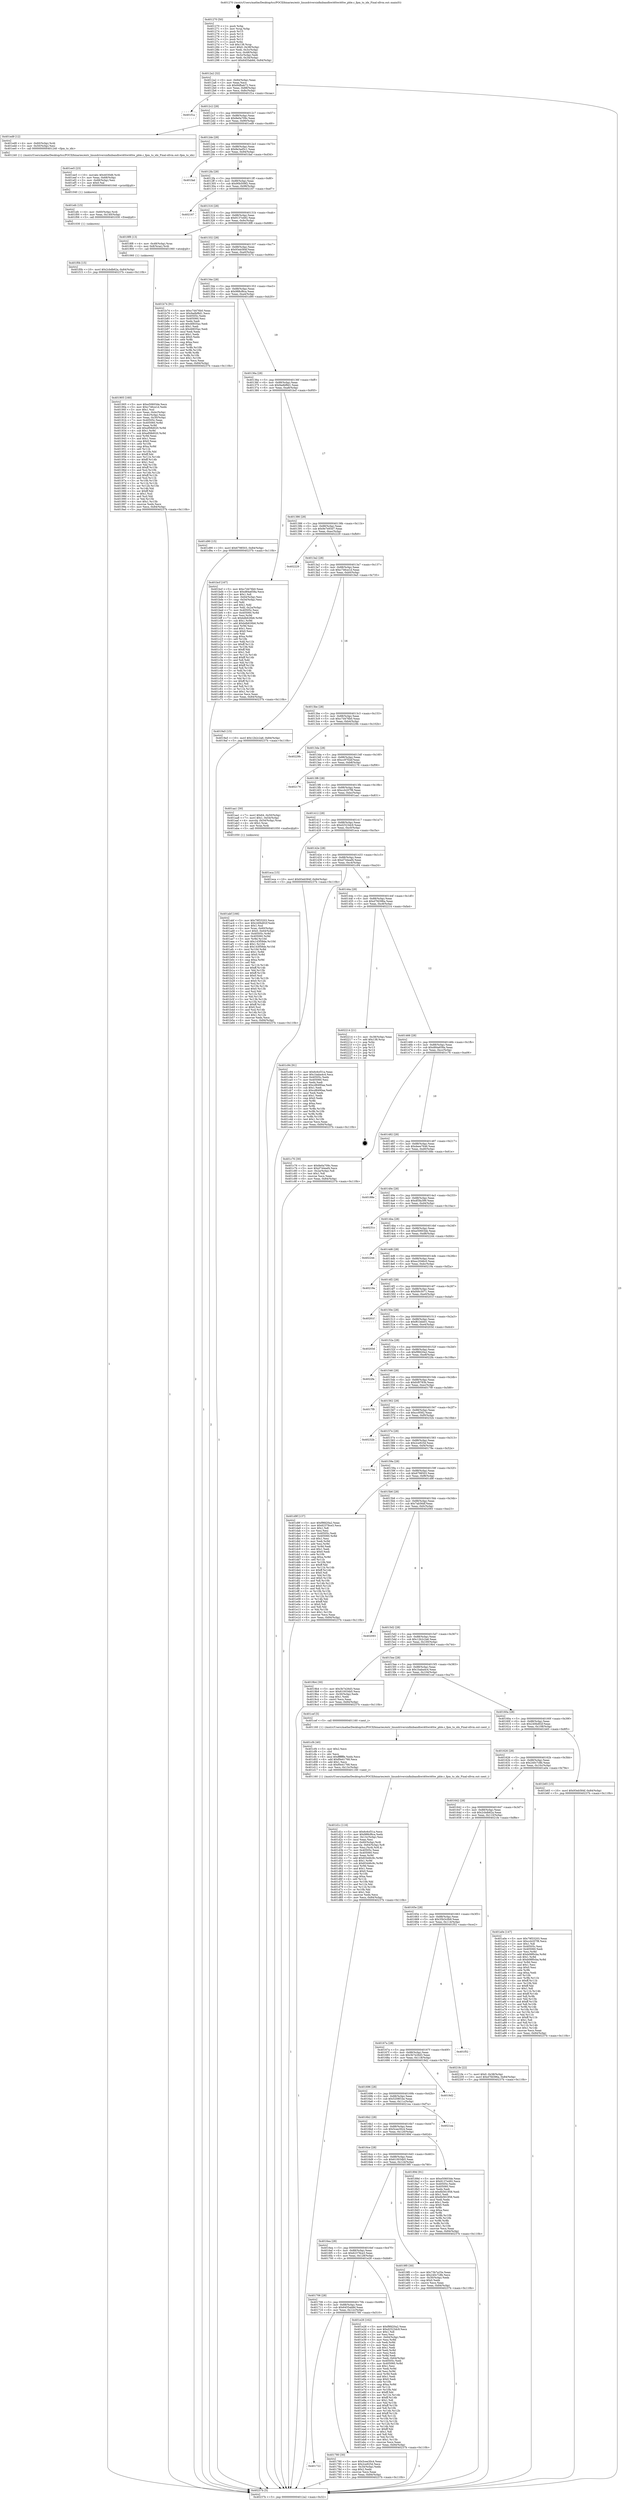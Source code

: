digraph "0x401270" {
  label = "0x401270 (/mnt/c/Users/mathe/Desktop/tcc/POCII/binaries/extr_linuxdriversinfinibandhwi40iwi40iw_pble.c_fpm_to_idx_Final-ollvm.out::main(0))"
  labelloc = "t"
  node[shape=record]

  Entry [label="",width=0.3,height=0.3,shape=circle,fillcolor=black,style=filled]
  "0x4012a2" [label="{
     0x4012a2 [32]\l
     | [instrs]\l
     &nbsp;&nbsp;0x4012a2 \<+6\>: mov -0x84(%rbp),%eax\l
     &nbsp;&nbsp;0x4012a8 \<+2\>: mov %eax,%ecx\l
     &nbsp;&nbsp;0x4012aa \<+6\>: sub $0x84fbab72,%ecx\l
     &nbsp;&nbsp;0x4012b0 \<+6\>: mov %eax,-0x88(%rbp)\l
     &nbsp;&nbsp;0x4012b6 \<+6\>: mov %ecx,-0x8c(%rbp)\l
     &nbsp;&nbsp;0x4012bc \<+6\>: je 0000000000401f1a \<main+0xcaa\>\l
  }"]
  "0x401f1a" [label="{
     0x401f1a\l
  }", style=dashed]
  "0x4012c2" [label="{
     0x4012c2 [28]\l
     | [instrs]\l
     &nbsp;&nbsp;0x4012c2 \<+5\>: jmp 00000000004012c7 \<main+0x57\>\l
     &nbsp;&nbsp;0x4012c7 \<+6\>: mov -0x88(%rbp),%eax\l
     &nbsp;&nbsp;0x4012cd \<+5\>: sub $0x8e0a709c,%eax\l
     &nbsp;&nbsp;0x4012d2 \<+6\>: mov %eax,-0x90(%rbp)\l
     &nbsp;&nbsp;0x4012d8 \<+6\>: je 0000000000401ed9 \<main+0xc69\>\l
  }"]
  Exit [label="",width=0.3,height=0.3,shape=circle,fillcolor=black,style=filled,peripheries=2]
  "0x401ed9" [label="{
     0x401ed9 [12]\l
     | [instrs]\l
     &nbsp;&nbsp;0x401ed9 \<+4\>: mov -0x60(%rbp),%rdi\l
     &nbsp;&nbsp;0x401edd \<+3\>: mov -0x50(%rbp),%esi\l
     &nbsp;&nbsp;0x401ee0 \<+5\>: call 0000000000401240 \<fpm_to_idx\>\l
     | [calls]\l
     &nbsp;&nbsp;0x401240 \{1\} (/mnt/c/Users/mathe/Desktop/tcc/POCII/binaries/extr_linuxdriversinfinibandhwi40iwi40iw_pble.c_fpm_to_idx_Final-ollvm.out::fpm_to_idx)\l
  }"]
  "0x4012de" [label="{
     0x4012de [28]\l
     | [instrs]\l
     &nbsp;&nbsp;0x4012de \<+5\>: jmp 00000000004012e3 \<main+0x73\>\l
     &nbsp;&nbsp;0x4012e3 \<+6\>: mov -0x88(%rbp),%eax\l
     &nbsp;&nbsp;0x4012e9 \<+5\>: sub $0x8e3ad5c1,%eax\l
     &nbsp;&nbsp;0x4012ee \<+6\>: mov %eax,-0x94(%rbp)\l
     &nbsp;&nbsp;0x4012f4 \<+6\>: je 0000000000401fad \<main+0xd3d\>\l
  }"]
  "0x401f0b" [label="{
     0x401f0b [15]\l
     | [instrs]\l
     &nbsp;&nbsp;0x401f0b \<+10\>: movl $0x2cbdb62a,-0x84(%rbp)\l
     &nbsp;&nbsp;0x401f15 \<+5\>: jmp 000000000040237b \<main+0x110b\>\l
  }"]
  "0x401fad" [label="{
     0x401fad\l
  }", style=dashed]
  "0x4012fa" [label="{
     0x4012fa [28]\l
     | [instrs]\l
     &nbsp;&nbsp;0x4012fa \<+5\>: jmp 00000000004012ff \<main+0x8f\>\l
     &nbsp;&nbsp;0x4012ff \<+6\>: mov -0x88(%rbp),%eax\l
     &nbsp;&nbsp;0x401305 \<+5\>: sub $0x90b509f2,%eax\l
     &nbsp;&nbsp;0x40130a \<+6\>: mov %eax,-0x98(%rbp)\l
     &nbsp;&nbsp;0x401310 \<+6\>: je 0000000000402167 \<main+0xef7\>\l
  }"]
  "0x401efc" [label="{
     0x401efc [15]\l
     | [instrs]\l
     &nbsp;&nbsp;0x401efc \<+4\>: mov -0x60(%rbp),%rdi\l
     &nbsp;&nbsp;0x401f00 \<+6\>: mov %eax,-0x140(%rbp)\l
     &nbsp;&nbsp;0x401f06 \<+5\>: call 0000000000401030 \<free@plt\>\l
     | [calls]\l
     &nbsp;&nbsp;0x401030 \{1\} (unknown)\l
  }"]
  "0x402167" [label="{
     0x402167\l
  }", style=dashed]
  "0x401316" [label="{
     0x401316 [28]\l
     | [instrs]\l
     &nbsp;&nbsp;0x401316 \<+5\>: jmp 000000000040131b \<main+0xab\>\l
     &nbsp;&nbsp;0x40131b \<+6\>: mov -0x88(%rbp),%eax\l
     &nbsp;&nbsp;0x401321 \<+5\>: sub $0x9137e492,%eax\l
     &nbsp;&nbsp;0x401326 \<+6\>: mov %eax,-0x9c(%rbp)\l
     &nbsp;&nbsp;0x40132c \<+6\>: je 00000000004018f8 \<main+0x688\>\l
  }"]
  "0x401ee5" [label="{
     0x401ee5 [23]\l
     | [instrs]\l
     &nbsp;&nbsp;0x401ee5 \<+10\>: movabs $0x4030d6,%rdi\l
     &nbsp;&nbsp;0x401eef \<+3\>: mov %eax,-0x68(%rbp)\l
     &nbsp;&nbsp;0x401ef2 \<+3\>: mov -0x68(%rbp),%esi\l
     &nbsp;&nbsp;0x401ef5 \<+2\>: mov $0x0,%al\l
     &nbsp;&nbsp;0x401ef7 \<+5\>: call 0000000000401040 \<printf@plt\>\l
     | [calls]\l
     &nbsp;&nbsp;0x401040 \{1\} (unknown)\l
  }"]
  "0x4018f8" [label="{
     0x4018f8 [13]\l
     | [instrs]\l
     &nbsp;&nbsp;0x4018f8 \<+4\>: mov -0x48(%rbp),%rax\l
     &nbsp;&nbsp;0x4018fc \<+4\>: mov 0x8(%rax),%rdi\l
     &nbsp;&nbsp;0x401900 \<+5\>: call 0000000000401060 \<atoi@plt\>\l
     | [calls]\l
     &nbsp;&nbsp;0x401060 \{1\} (unknown)\l
  }"]
  "0x401332" [label="{
     0x401332 [28]\l
     | [instrs]\l
     &nbsp;&nbsp;0x401332 \<+5\>: jmp 0000000000401337 \<main+0xc7\>\l
     &nbsp;&nbsp;0x401337 \<+6\>: mov -0x88(%rbp),%eax\l
     &nbsp;&nbsp;0x40133d \<+5\>: sub $0x93eb584f,%eax\l
     &nbsp;&nbsp;0x401342 \<+6\>: mov %eax,-0xa0(%rbp)\l
     &nbsp;&nbsp;0x401348 \<+6\>: je 0000000000401b74 \<main+0x904\>\l
  }"]
  "0x401d1c" [label="{
     0x401d1c [116]\l
     | [instrs]\l
     &nbsp;&nbsp;0x401d1c \<+5\>: mov $0x6c6cf31a,%ecx\l
     &nbsp;&nbsp;0x401d21 \<+5\>: mov $0x988cf6ca,%edx\l
     &nbsp;&nbsp;0x401d26 \<+6\>: mov -0x13c(%rbp),%esi\l
     &nbsp;&nbsp;0x401d2c \<+3\>: imul %eax,%esi\l
     &nbsp;&nbsp;0x401d2f \<+4\>: mov -0x60(%rbp),%rdi\l
     &nbsp;&nbsp;0x401d33 \<+4\>: movslq -0x64(%rbp),%r8\l
     &nbsp;&nbsp;0x401d37 \<+4\>: mov %esi,(%rdi,%r8,4)\l
     &nbsp;&nbsp;0x401d3b \<+7\>: mov 0x40505c,%eax\l
     &nbsp;&nbsp;0x401d42 \<+7\>: mov 0x405060,%esi\l
     &nbsp;&nbsp;0x401d49 \<+3\>: mov %eax,%r9d\l
     &nbsp;&nbsp;0x401d4c \<+7\>: add $0x83446c9c,%r9d\l
     &nbsp;&nbsp;0x401d53 \<+4\>: sub $0x1,%r9d\l
     &nbsp;&nbsp;0x401d57 \<+7\>: sub $0x83446c9c,%r9d\l
     &nbsp;&nbsp;0x401d5e \<+4\>: imul %r9d,%eax\l
     &nbsp;&nbsp;0x401d62 \<+3\>: and $0x1,%eax\l
     &nbsp;&nbsp;0x401d65 \<+3\>: cmp $0x0,%eax\l
     &nbsp;&nbsp;0x401d68 \<+4\>: sete %r10b\l
     &nbsp;&nbsp;0x401d6c \<+3\>: cmp $0xa,%esi\l
     &nbsp;&nbsp;0x401d6f \<+4\>: setl %r11b\l
     &nbsp;&nbsp;0x401d73 \<+3\>: mov %r10b,%bl\l
     &nbsp;&nbsp;0x401d76 \<+3\>: and %r11b,%bl\l
     &nbsp;&nbsp;0x401d79 \<+3\>: xor %r11b,%r10b\l
     &nbsp;&nbsp;0x401d7c \<+3\>: or %r10b,%bl\l
     &nbsp;&nbsp;0x401d7f \<+3\>: test $0x1,%bl\l
     &nbsp;&nbsp;0x401d82 \<+3\>: cmovne %edx,%ecx\l
     &nbsp;&nbsp;0x401d85 \<+6\>: mov %ecx,-0x84(%rbp)\l
     &nbsp;&nbsp;0x401d8b \<+5\>: jmp 000000000040237b \<main+0x110b\>\l
  }"]
  "0x401b74" [label="{
     0x401b74 [91]\l
     | [instrs]\l
     &nbsp;&nbsp;0x401b74 \<+5\>: mov $0xc7d476b0,%eax\l
     &nbsp;&nbsp;0x401b79 \<+5\>: mov $0x9adbf8d1,%ecx\l
     &nbsp;&nbsp;0x401b7e \<+7\>: mov 0x40505c,%edx\l
     &nbsp;&nbsp;0x401b85 \<+7\>: mov 0x405060,%esi\l
     &nbsp;&nbsp;0x401b8c \<+2\>: mov %edx,%edi\l
     &nbsp;&nbsp;0x401b8e \<+6\>: add $0x46835ac,%edi\l
     &nbsp;&nbsp;0x401b94 \<+3\>: sub $0x1,%edi\l
     &nbsp;&nbsp;0x401b97 \<+6\>: sub $0x46835ac,%edi\l
     &nbsp;&nbsp;0x401b9d \<+3\>: imul %edi,%edx\l
     &nbsp;&nbsp;0x401ba0 \<+3\>: and $0x1,%edx\l
     &nbsp;&nbsp;0x401ba3 \<+3\>: cmp $0x0,%edx\l
     &nbsp;&nbsp;0x401ba6 \<+4\>: sete %r8b\l
     &nbsp;&nbsp;0x401baa \<+3\>: cmp $0xa,%esi\l
     &nbsp;&nbsp;0x401bad \<+4\>: setl %r9b\l
     &nbsp;&nbsp;0x401bb1 \<+3\>: mov %r8b,%r10b\l
     &nbsp;&nbsp;0x401bb4 \<+3\>: and %r9b,%r10b\l
     &nbsp;&nbsp;0x401bb7 \<+3\>: xor %r9b,%r8b\l
     &nbsp;&nbsp;0x401bba \<+3\>: or %r8b,%r10b\l
     &nbsp;&nbsp;0x401bbd \<+4\>: test $0x1,%r10b\l
     &nbsp;&nbsp;0x401bc1 \<+3\>: cmovne %ecx,%eax\l
     &nbsp;&nbsp;0x401bc4 \<+6\>: mov %eax,-0x84(%rbp)\l
     &nbsp;&nbsp;0x401bca \<+5\>: jmp 000000000040237b \<main+0x110b\>\l
  }"]
  "0x40134e" [label="{
     0x40134e [28]\l
     | [instrs]\l
     &nbsp;&nbsp;0x40134e \<+5\>: jmp 0000000000401353 \<main+0xe3\>\l
     &nbsp;&nbsp;0x401353 \<+6\>: mov -0x88(%rbp),%eax\l
     &nbsp;&nbsp;0x401359 \<+5\>: sub $0x988cf6ca,%eax\l
     &nbsp;&nbsp;0x40135e \<+6\>: mov %eax,-0xa4(%rbp)\l
     &nbsp;&nbsp;0x401364 \<+6\>: je 0000000000401d90 \<main+0xb20\>\l
  }"]
  "0x401cf4" [label="{
     0x401cf4 [40]\l
     | [instrs]\l
     &nbsp;&nbsp;0x401cf4 \<+5\>: mov $0x2,%ecx\l
     &nbsp;&nbsp;0x401cf9 \<+1\>: cltd\l
     &nbsp;&nbsp;0x401cfa \<+2\>: idiv %ecx\l
     &nbsp;&nbsp;0x401cfc \<+6\>: imul $0xfffffffe,%edx,%ecx\l
     &nbsp;&nbsp;0x401d02 \<+6\>: add $0xf0e41768,%ecx\l
     &nbsp;&nbsp;0x401d08 \<+3\>: add $0x1,%ecx\l
     &nbsp;&nbsp;0x401d0b \<+6\>: sub $0xf0e41768,%ecx\l
     &nbsp;&nbsp;0x401d11 \<+6\>: mov %ecx,-0x13c(%rbp)\l
     &nbsp;&nbsp;0x401d17 \<+5\>: call 0000000000401160 \<next_i\>\l
     | [calls]\l
     &nbsp;&nbsp;0x401160 \{1\} (/mnt/c/Users/mathe/Desktop/tcc/POCII/binaries/extr_linuxdriversinfinibandhwi40iwi40iw_pble.c_fpm_to_idx_Final-ollvm.out::next_i)\l
  }"]
  "0x401d90" [label="{
     0x401d90 [15]\l
     | [instrs]\l
     &nbsp;&nbsp;0x401d90 \<+10\>: movl $0x6798503,-0x84(%rbp)\l
     &nbsp;&nbsp;0x401d9a \<+5\>: jmp 000000000040237b \<main+0x110b\>\l
  }"]
  "0x40136a" [label="{
     0x40136a [28]\l
     | [instrs]\l
     &nbsp;&nbsp;0x40136a \<+5\>: jmp 000000000040136f \<main+0xff\>\l
     &nbsp;&nbsp;0x40136f \<+6\>: mov -0x88(%rbp),%eax\l
     &nbsp;&nbsp;0x401375 \<+5\>: sub $0x9adbf8d1,%eax\l
     &nbsp;&nbsp;0x40137a \<+6\>: mov %eax,-0xa8(%rbp)\l
     &nbsp;&nbsp;0x401380 \<+6\>: je 0000000000401bcf \<main+0x95f\>\l
  }"]
  "0x401abf" [label="{
     0x401abf [166]\l
     | [instrs]\l
     &nbsp;&nbsp;0x401abf \<+5\>: mov $0x79f33203,%ecx\l
     &nbsp;&nbsp;0x401ac4 \<+5\>: mov $0x240bd02f,%edx\l
     &nbsp;&nbsp;0x401ac9 \<+3\>: mov $0x1,%sil\l
     &nbsp;&nbsp;0x401acc \<+4\>: mov %rax,-0x60(%rbp)\l
     &nbsp;&nbsp;0x401ad0 \<+7\>: movl $0x0,-0x64(%rbp)\l
     &nbsp;&nbsp;0x401ad7 \<+8\>: mov 0x40505c,%r8d\l
     &nbsp;&nbsp;0x401adf \<+8\>: mov 0x405060,%r9d\l
     &nbsp;&nbsp;0x401ae7 \<+3\>: mov %r8d,%r10d\l
     &nbsp;&nbsp;0x401aea \<+7\>: add $0x143f58de,%r10d\l
     &nbsp;&nbsp;0x401af1 \<+4\>: sub $0x1,%r10d\l
     &nbsp;&nbsp;0x401af5 \<+7\>: sub $0x143f58de,%r10d\l
     &nbsp;&nbsp;0x401afc \<+4\>: imul %r10d,%r8d\l
     &nbsp;&nbsp;0x401b00 \<+4\>: and $0x1,%r8d\l
     &nbsp;&nbsp;0x401b04 \<+4\>: cmp $0x0,%r8d\l
     &nbsp;&nbsp;0x401b08 \<+4\>: sete %r11b\l
     &nbsp;&nbsp;0x401b0c \<+4\>: cmp $0xa,%r9d\l
     &nbsp;&nbsp;0x401b10 \<+3\>: setl %bl\l
     &nbsp;&nbsp;0x401b13 \<+3\>: mov %r11b,%r14b\l
     &nbsp;&nbsp;0x401b16 \<+4\>: xor $0xff,%r14b\l
     &nbsp;&nbsp;0x401b1a \<+3\>: mov %bl,%r15b\l
     &nbsp;&nbsp;0x401b1d \<+4\>: xor $0xff,%r15b\l
     &nbsp;&nbsp;0x401b21 \<+4\>: xor $0x0,%sil\l
     &nbsp;&nbsp;0x401b25 \<+3\>: mov %r14b,%r12b\l
     &nbsp;&nbsp;0x401b28 \<+4\>: and $0x0,%r12b\l
     &nbsp;&nbsp;0x401b2c \<+3\>: and %sil,%r11b\l
     &nbsp;&nbsp;0x401b2f \<+3\>: mov %r15b,%r13b\l
     &nbsp;&nbsp;0x401b32 \<+4\>: and $0x0,%r13b\l
     &nbsp;&nbsp;0x401b36 \<+3\>: and %sil,%bl\l
     &nbsp;&nbsp;0x401b39 \<+3\>: or %r11b,%r12b\l
     &nbsp;&nbsp;0x401b3c \<+3\>: or %bl,%r13b\l
     &nbsp;&nbsp;0x401b3f \<+3\>: xor %r13b,%r12b\l
     &nbsp;&nbsp;0x401b42 \<+3\>: or %r15b,%r14b\l
     &nbsp;&nbsp;0x401b45 \<+4\>: xor $0xff,%r14b\l
     &nbsp;&nbsp;0x401b49 \<+4\>: or $0x0,%sil\l
     &nbsp;&nbsp;0x401b4d \<+3\>: and %sil,%r14b\l
     &nbsp;&nbsp;0x401b50 \<+3\>: or %r14b,%r12b\l
     &nbsp;&nbsp;0x401b53 \<+4\>: test $0x1,%r12b\l
     &nbsp;&nbsp;0x401b57 \<+3\>: cmovne %edx,%ecx\l
     &nbsp;&nbsp;0x401b5a \<+6\>: mov %ecx,-0x84(%rbp)\l
     &nbsp;&nbsp;0x401b60 \<+5\>: jmp 000000000040237b \<main+0x110b\>\l
  }"]
  "0x401bcf" [label="{
     0x401bcf [167]\l
     | [instrs]\l
     &nbsp;&nbsp;0x401bcf \<+5\>: mov $0xc7d476b0,%eax\l
     &nbsp;&nbsp;0x401bd4 \<+5\>: mov $0xd84a658a,%ecx\l
     &nbsp;&nbsp;0x401bd9 \<+2\>: mov $0x1,%dl\l
     &nbsp;&nbsp;0x401bdb \<+3\>: mov -0x64(%rbp),%esi\l
     &nbsp;&nbsp;0x401bde \<+3\>: cmp -0x54(%rbp),%esi\l
     &nbsp;&nbsp;0x401be1 \<+4\>: setl %dil\l
     &nbsp;&nbsp;0x401be5 \<+4\>: and $0x1,%dil\l
     &nbsp;&nbsp;0x401be9 \<+4\>: mov %dil,-0x2a(%rbp)\l
     &nbsp;&nbsp;0x401bed \<+7\>: mov 0x40505c,%esi\l
     &nbsp;&nbsp;0x401bf4 \<+8\>: mov 0x405060,%r8d\l
     &nbsp;&nbsp;0x401bfc \<+3\>: mov %esi,%r9d\l
     &nbsp;&nbsp;0x401bff \<+7\>: sub $0xbdb626b6,%r9d\l
     &nbsp;&nbsp;0x401c06 \<+4\>: sub $0x1,%r9d\l
     &nbsp;&nbsp;0x401c0a \<+7\>: add $0xbdb626b6,%r9d\l
     &nbsp;&nbsp;0x401c11 \<+4\>: imul %r9d,%esi\l
     &nbsp;&nbsp;0x401c15 \<+3\>: and $0x1,%esi\l
     &nbsp;&nbsp;0x401c18 \<+3\>: cmp $0x0,%esi\l
     &nbsp;&nbsp;0x401c1b \<+4\>: sete %dil\l
     &nbsp;&nbsp;0x401c1f \<+4\>: cmp $0xa,%r8d\l
     &nbsp;&nbsp;0x401c23 \<+4\>: setl %r10b\l
     &nbsp;&nbsp;0x401c27 \<+3\>: mov %dil,%r11b\l
     &nbsp;&nbsp;0x401c2a \<+4\>: xor $0xff,%r11b\l
     &nbsp;&nbsp;0x401c2e \<+3\>: mov %r10b,%bl\l
     &nbsp;&nbsp;0x401c31 \<+3\>: xor $0xff,%bl\l
     &nbsp;&nbsp;0x401c34 \<+3\>: xor $0x1,%dl\l
     &nbsp;&nbsp;0x401c37 \<+3\>: mov %r11b,%r14b\l
     &nbsp;&nbsp;0x401c3a \<+4\>: and $0xff,%r14b\l
     &nbsp;&nbsp;0x401c3e \<+3\>: and %dl,%dil\l
     &nbsp;&nbsp;0x401c41 \<+3\>: mov %bl,%r15b\l
     &nbsp;&nbsp;0x401c44 \<+4\>: and $0xff,%r15b\l
     &nbsp;&nbsp;0x401c48 \<+3\>: and %dl,%r10b\l
     &nbsp;&nbsp;0x401c4b \<+3\>: or %dil,%r14b\l
     &nbsp;&nbsp;0x401c4e \<+3\>: or %r10b,%r15b\l
     &nbsp;&nbsp;0x401c51 \<+3\>: xor %r15b,%r14b\l
     &nbsp;&nbsp;0x401c54 \<+3\>: or %bl,%r11b\l
     &nbsp;&nbsp;0x401c57 \<+4\>: xor $0xff,%r11b\l
     &nbsp;&nbsp;0x401c5b \<+3\>: or $0x1,%dl\l
     &nbsp;&nbsp;0x401c5e \<+3\>: and %dl,%r11b\l
     &nbsp;&nbsp;0x401c61 \<+3\>: or %r11b,%r14b\l
     &nbsp;&nbsp;0x401c64 \<+4\>: test $0x1,%r14b\l
     &nbsp;&nbsp;0x401c68 \<+3\>: cmovne %ecx,%eax\l
     &nbsp;&nbsp;0x401c6b \<+6\>: mov %eax,-0x84(%rbp)\l
     &nbsp;&nbsp;0x401c71 \<+5\>: jmp 000000000040237b \<main+0x110b\>\l
  }"]
  "0x401386" [label="{
     0x401386 [28]\l
     | [instrs]\l
     &nbsp;&nbsp;0x401386 \<+5\>: jmp 000000000040138b \<main+0x11b\>\l
     &nbsp;&nbsp;0x40138b \<+6\>: mov -0x88(%rbp),%eax\l
     &nbsp;&nbsp;0x401391 \<+5\>: sub $0x9e7e93d7,%eax\l
     &nbsp;&nbsp;0x401396 \<+6\>: mov %eax,-0xac(%rbp)\l
     &nbsp;&nbsp;0x40139c \<+6\>: je 0000000000402229 \<main+0xfb9\>\l
  }"]
  "0x401905" [label="{
     0x401905 [160]\l
     | [instrs]\l
     &nbsp;&nbsp;0x401905 \<+5\>: mov $0xe50603de,%ecx\l
     &nbsp;&nbsp;0x40190a \<+5\>: mov $0xc746ce1d,%edx\l
     &nbsp;&nbsp;0x40190f \<+3\>: mov $0x1,%sil\l
     &nbsp;&nbsp;0x401912 \<+3\>: mov %eax,-0x4c(%rbp)\l
     &nbsp;&nbsp;0x401915 \<+3\>: mov -0x4c(%rbp),%eax\l
     &nbsp;&nbsp;0x401918 \<+3\>: mov %eax,-0x30(%rbp)\l
     &nbsp;&nbsp;0x40191b \<+7\>: mov 0x40505c,%eax\l
     &nbsp;&nbsp;0x401922 \<+8\>: mov 0x405060,%r8d\l
     &nbsp;&nbsp;0x40192a \<+3\>: mov %eax,%r9d\l
     &nbsp;&nbsp;0x40192d \<+7\>: add $0xef08d020,%r9d\l
     &nbsp;&nbsp;0x401934 \<+4\>: sub $0x1,%r9d\l
     &nbsp;&nbsp;0x401938 \<+7\>: sub $0xef08d020,%r9d\l
     &nbsp;&nbsp;0x40193f \<+4\>: imul %r9d,%eax\l
     &nbsp;&nbsp;0x401943 \<+3\>: and $0x1,%eax\l
     &nbsp;&nbsp;0x401946 \<+3\>: cmp $0x0,%eax\l
     &nbsp;&nbsp;0x401949 \<+4\>: sete %r10b\l
     &nbsp;&nbsp;0x40194d \<+4\>: cmp $0xa,%r8d\l
     &nbsp;&nbsp;0x401951 \<+4\>: setl %r11b\l
     &nbsp;&nbsp;0x401955 \<+3\>: mov %r10b,%bl\l
     &nbsp;&nbsp;0x401958 \<+3\>: xor $0xff,%bl\l
     &nbsp;&nbsp;0x40195b \<+3\>: mov %r11b,%r14b\l
     &nbsp;&nbsp;0x40195e \<+4\>: xor $0xff,%r14b\l
     &nbsp;&nbsp;0x401962 \<+4\>: xor $0x1,%sil\l
     &nbsp;&nbsp;0x401966 \<+3\>: mov %bl,%r15b\l
     &nbsp;&nbsp;0x401969 \<+4\>: and $0xff,%r15b\l
     &nbsp;&nbsp;0x40196d \<+3\>: and %sil,%r10b\l
     &nbsp;&nbsp;0x401970 \<+3\>: mov %r14b,%r12b\l
     &nbsp;&nbsp;0x401973 \<+4\>: and $0xff,%r12b\l
     &nbsp;&nbsp;0x401977 \<+3\>: and %sil,%r11b\l
     &nbsp;&nbsp;0x40197a \<+3\>: or %r10b,%r15b\l
     &nbsp;&nbsp;0x40197d \<+3\>: or %r11b,%r12b\l
     &nbsp;&nbsp;0x401980 \<+3\>: xor %r12b,%r15b\l
     &nbsp;&nbsp;0x401983 \<+3\>: or %r14b,%bl\l
     &nbsp;&nbsp;0x401986 \<+3\>: xor $0xff,%bl\l
     &nbsp;&nbsp;0x401989 \<+4\>: or $0x1,%sil\l
     &nbsp;&nbsp;0x40198d \<+3\>: and %sil,%bl\l
     &nbsp;&nbsp;0x401990 \<+3\>: or %bl,%r15b\l
     &nbsp;&nbsp;0x401993 \<+4\>: test $0x1,%r15b\l
     &nbsp;&nbsp;0x401997 \<+3\>: cmovne %edx,%ecx\l
     &nbsp;&nbsp;0x40199a \<+6\>: mov %ecx,-0x84(%rbp)\l
     &nbsp;&nbsp;0x4019a0 \<+5\>: jmp 000000000040237b \<main+0x110b\>\l
  }"]
  "0x402229" [label="{
     0x402229\l
  }", style=dashed]
  "0x4013a2" [label="{
     0x4013a2 [28]\l
     | [instrs]\l
     &nbsp;&nbsp;0x4013a2 \<+5\>: jmp 00000000004013a7 \<main+0x137\>\l
     &nbsp;&nbsp;0x4013a7 \<+6\>: mov -0x88(%rbp),%eax\l
     &nbsp;&nbsp;0x4013ad \<+5\>: sub $0xc746ce1d,%eax\l
     &nbsp;&nbsp;0x4013b2 \<+6\>: mov %eax,-0xb0(%rbp)\l
     &nbsp;&nbsp;0x4013b8 \<+6\>: je 00000000004019a5 \<main+0x735\>\l
  }"]
  "0x401270" [label="{
     0x401270 [50]\l
     | [instrs]\l
     &nbsp;&nbsp;0x401270 \<+1\>: push %rbp\l
     &nbsp;&nbsp;0x401271 \<+3\>: mov %rsp,%rbp\l
     &nbsp;&nbsp;0x401274 \<+2\>: push %r15\l
     &nbsp;&nbsp;0x401276 \<+2\>: push %r14\l
     &nbsp;&nbsp;0x401278 \<+2\>: push %r13\l
     &nbsp;&nbsp;0x40127a \<+2\>: push %r12\l
     &nbsp;&nbsp;0x40127c \<+1\>: push %rbx\l
     &nbsp;&nbsp;0x40127d \<+7\>: sub $0x138,%rsp\l
     &nbsp;&nbsp;0x401284 \<+7\>: movl $0x0,-0x38(%rbp)\l
     &nbsp;&nbsp;0x40128b \<+3\>: mov %edi,-0x3c(%rbp)\l
     &nbsp;&nbsp;0x40128e \<+4\>: mov %rsi,-0x48(%rbp)\l
     &nbsp;&nbsp;0x401292 \<+3\>: mov -0x3c(%rbp),%edi\l
     &nbsp;&nbsp;0x401295 \<+3\>: mov %edi,-0x34(%rbp)\l
     &nbsp;&nbsp;0x401298 \<+10\>: movl $0x6455ab8d,-0x84(%rbp)\l
  }"]
  "0x4019a5" [label="{
     0x4019a5 [15]\l
     | [instrs]\l
     &nbsp;&nbsp;0x4019a5 \<+10\>: movl $0x12b2c2a6,-0x84(%rbp)\l
     &nbsp;&nbsp;0x4019af \<+5\>: jmp 000000000040237b \<main+0x110b\>\l
  }"]
  "0x4013be" [label="{
     0x4013be [28]\l
     | [instrs]\l
     &nbsp;&nbsp;0x4013be \<+5\>: jmp 00000000004013c3 \<main+0x153\>\l
     &nbsp;&nbsp;0x4013c3 \<+6\>: mov -0x88(%rbp),%eax\l
     &nbsp;&nbsp;0x4013c9 \<+5\>: sub $0xc7d476b0,%eax\l
     &nbsp;&nbsp;0x4013ce \<+6\>: mov %eax,-0xb4(%rbp)\l
     &nbsp;&nbsp;0x4013d4 \<+6\>: je 000000000040229b \<main+0x102b\>\l
  }"]
  "0x40237b" [label="{
     0x40237b [5]\l
     | [instrs]\l
     &nbsp;&nbsp;0x40237b \<+5\>: jmp 00000000004012a2 \<main+0x32\>\l
  }"]
  "0x40229b" [label="{
     0x40229b\l
  }", style=dashed]
  "0x4013da" [label="{
     0x4013da [28]\l
     | [instrs]\l
     &nbsp;&nbsp;0x4013da \<+5\>: jmp 00000000004013df \<main+0x16f\>\l
     &nbsp;&nbsp;0x4013df \<+6\>: mov -0x88(%rbp),%eax\l
     &nbsp;&nbsp;0x4013e5 \<+5\>: sub $0xcc97f2ef,%eax\l
     &nbsp;&nbsp;0x4013ea \<+6\>: mov %eax,-0xb8(%rbp)\l
     &nbsp;&nbsp;0x4013f0 \<+6\>: je 0000000000402176 \<main+0xf06\>\l
  }"]
  "0x401722" [label="{
     0x401722\l
  }", style=dashed]
  "0x402176" [label="{
     0x402176\l
  }", style=dashed]
  "0x4013f6" [label="{
     0x4013f6 [28]\l
     | [instrs]\l
     &nbsp;&nbsp;0x4013f6 \<+5\>: jmp 00000000004013fb \<main+0x18b\>\l
     &nbsp;&nbsp;0x4013fb \<+6\>: mov -0x88(%rbp),%eax\l
     &nbsp;&nbsp;0x401401 \<+5\>: sub $0xccb207f8,%eax\l
     &nbsp;&nbsp;0x401406 \<+6\>: mov %eax,-0xbc(%rbp)\l
     &nbsp;&nbsp;0x40140c \<+6\>: je 0000000000401aa1 \<main+0x831\>\l
  }"]
  "0x401780" [label="{
     0x401780 [30]\l
     | [instrs]\l
     &nbsp;&nbsp;0x401780 \<+5\>: mov $0x5cee30c4,%eax\l
     &nbsp;&nbsp;0x401785 \<+5\>: mov $0x2ce925d,%ecx\l
     &nbsp;&nbsp;0x40178a \<+3\>: mov -0x34(%rbp),%edx\l
     &nbsp;&nbsp;0x40178d \<+3\>: cmp $0x2,%edx\l
     &nbsp;&nbsp;0x401790 \<+3\>: cmovne %ecx,%eax\l
     &nbsp;&nbsp;0x401793 \<+6\>: mov %eax,-0x84(%rbp)\l
     &nbsp;&nbsp;0x401799 \<+5\>: jmp 000000000040237b \<main+0x110b\>\l
  }"]
  "0x401aa1" [label="{
     0x401aa1 [30]\l
     | [instrs]\l
     &nbsp;&nbsp;0x401aa1 \<+7\>: movl $0x64,-0x50(%rbp)\l
     &nbsp;&nbsp;0x401aa8 \<+7\>: movl $0x1,-0x54(%rbp)\l
     &nbsp;&nbsp;0x401aaf \<+4\>: movslq -0x54(%rbp),%rax\l
     &nbsp;&nbsp;0x401ab3 \<+4\>: shl $0x2,%rax\l
     &nbsp;&nbsp;0x401ab7 \<+3\>: mov %rax,%rdi\l
     &nbsp;&nbsp;0x401aba \<+5\>: call 0000000000401050 \<malloc@plt\>\l
     | [calls]\l
     &nbsp;&nbsp;0x401050 \{1\} (unknown)\l
  }"]
  "0x401412" [label="{
     0x401412 [28]\l
     | [instrs]\l
     &nbsp;&nbsp;0x401412 \<+5\>: jmp 0000000000401417 \<main+0x1a7\>\l
     &nbsp;&nbsp;0x401417 \<+6\>: mov -0x88(%rbp),%eax\l
     &nbsp;&nbsp;0x40141d \<+5\>: sub $0xd2523dc9,%eax\l
     &nbsp;&nbsp;0x401422 \<+6\>: mov %eax,-0xc0(%rbp)\l
     &nbsp;&nbsp;0x401428 \<+6\>: je 0000000000401eca \<main+0xc5a\>\l
  }"]
  "0x401706" [label="{
     0x401706 [28]\l
     | [instrs]\l
     &nbsp;&nbsp;0x401706 \<+5\>: jmp 000000000040170b \<main+0x49b\>\l
     &nbsp;&nbsp;0x40170b \<+6\>: mov -0x88(%rbp),%eax\l
     &nbsp;&nbsp;0x401711 \<+5\>: sub $0x6455ab8d,%eax\l
     &nbsp;&nbsp;0x401716 \<+6\>: mov %eax,-0x12c(%rbp)\l
     &nbsp;&nbsp;0x40171c \<+6\>: je 0000000000401780 \<main+0x510\>\l
  }"]
  "0x401eca" [label="{
     0x401eca [15]\l
     | [instrs]\l
     &nbsp;&nbsp;0x401eca \<+10\>: movl $0x93eb584f,-0x84(%rbp)\l
     &nbsp;&nbsp;0x401ed4 \<+5\>: jmp 000000000040237b \<main+0x110b\>\l
  }"]
  "0x40142e" [label="{
     0x40142e [28]\l
     | [instrs]\l
     &nbsp;&nbsp;0x40142e \<+5\>: jmp 0000000000401433 \<main+0x1c3\>\l
     &nbsp;&nbsp;0x401433 \<+6\>: mov -0x88(%rbp),%eax\l
     &nbsp;&nbsp;0x401439 \<+5\>: sub $0xd744eaf4,%eax\l
     &nbsp;&nbsp;0x40143e \<+6\>: mov %eax,-0xc4(%rbp)\l
     &nbsp;&nbsp;0x401444 \<+6\>: je 0000000000401c94 \<main+0xa24\>\l
  }"]
  "0x401e28" [label="{
     0x401e28 [162]\l
     | [instrs]\l
     &nbsp;&nbsp;0x401e28 \<+5\>: mov $0xf9fd20a2,%eax\l
     &nbsp;&nbsp;0x401e2d \<+5\>: mov $0xd2523dc9,%ecx\l
     &nbsp;&nbsp;0x401e32 \<+2\>: mov $0x1,%dl\l
     &nbsp;&nbsp;0x401e34 \<+2\>: xor %esi,%esi\l
     &nbsp;&nbsp;0x401e36 \<+3\>: mov -0x64(%rbp),%edi\l
     &nbsp;&nbsp;0x401e39 \<+3\>: mov %esi,%r8d\l
     &nbsp;&nbsp;0x401e3c \<+3\>: sub %edi,%r8d\l
     &nbsp;&nbsp;0x401e3f \<+2\>: mov %esi,%edi\l
     &nbsp;&nbsp;0x401e41 \<+3\>: sub $0x1,%edi\l
     &nbsp;&nbsp;0x401e44 \<+3\>: add %edi,%r8d\l
     &nbsp;&nbsp;0x401e47 \<+2\>: mov %esi,%edi\l
     &nbsp;&nbsp;0x401e49 \<+3\>: sub %r8d,%edi\l
     &nbsp;&nbsp;0x401e4c \<+3\>: mov %edi,-0x64(%rbp)\l
     &nbsp;&nbsp;0x401e4f \<+7\>: mov 0x40505c,%edi\l
     &nbsp;&nbsp;0x401e56 \<+8\>: mov 0x405060,%r8d\l
     &nbsp;&nbsp;0x401e5e \<+3\>: sub $0x1,%esi\l
     &nbsp;&nbsp;0x401e61 \<+3\>: mov %edi,%r9d\l
     &nbsp;&nbsp;0x401e64 \<+3\>: add %esi,%r9d\l
     &nbsp;&nbsp;0x401e67 \<+4\>: imul %r9d,%edi\l
     &nbsp;&nbsp;0x401e6b \<+3\>: and $0x1,%edi\l
     &nbsp;&nbsp;0x401e6e \<+3\>: cmp $0x0,%edi\l
     &nbsp;&nbsp;0x401e71 \<+4\>: sete %r10b\l
     &nbsp;&nbsp;0x401e75 \<+4\>: cmp $0xa,%r8d\l
     &nbsp;&nbsp;0x401e79 \<+4\>: setl %r11b\l
     &nbsp;&nbsp;0x401e7d \<+3\>: mov %r10b,%bl\l
     &nbsp;&nbsp;0x401e80 \<+3\>: xor $0xff,%bl\l
     &nbsp;&nbsp;0x401e83 \<+3\>: mov %r11b,%r14b\l
     &nbsp;&nbsp;0x401e86 \<+4\>: xor $0xff,%r14b\l
     &nbsp;&nbsp;0x401e8a \<+3\>: xor $0x1,%dl\l
     &nbsp;&nbsp;0x401e8d \<+3\>: mov %bl,%r15b\l
     &nbsp;&nbsp;0x401e90 \<+4\>: and $0xff,%r15b\l
     &nbsp;&nbsp;0x401e94 \<+3\>: and %dl,%r10b\l
     &nbsp;&nbsp;0x401e97 \<+3\>: mov %r14b,%r12b\l
     &nbsp;&nbsp;0x401e9a \<+4\>: and $0xff,%r12b\l
     &nbsp;&nbsp;0x401e9e \<+3\>: and %dl,%r11b\l
     &nbsp;&nbsp;0x401ea1 \<+3\>: or %r10b,%r15b\l
     &nbsp;&nbsp;0x401ea4 \<+3\>: or %r11b,%r12b\l
     &nbsp;&nbsp;0x401ea7 \<+3\>: xor %r12b,%r15b\l
     &nbsp;&nbsp;0x401eaa \<+3\>: or %r14b,%bl\l
     &nbsp;&nbsp;0x401ead \<+3\>: xor $0xff,%bl\l
     &nbsp;&nbsp;0x401eb0 \<+3\>: or $0x1,%dl\l
     &nbsp;&nbsp;0x401eb3 \<+2\>: and %dl,%bl\l
     &nbsp;&nbsp;0x401eb5 \<+3\>: or %bl,%r15b\l
     &nbsp;&nbsp;0x401eb8 \<+4\>: test $0x1,%r15b\l
     &nbsp;&nbsp;0x401ebc \<+3\>: cmovne %ecx,%eax\l
     &nbsp;&nbsp;0x401ebf \<+6\>: mov %eax,-0x84(%rbp)\l
     &nbsp;&nbsp;0x401ec5 \<+5\>: jmp 000000000040237b \<main+0x110b\>\l
  }"]
  "0x401c94" [label="{
     0x401c94 [91]\l
     | [instrs]\l
     &nbsp;&nbsp;0x401c94 \<+5\>: mov $0x6c6cf31a,%eax\l
     &nbsp;&nbsp;0x401c99 \<+5\>: mov $0x1baba4c4,%ecx\l
     &nbsp;&nbsp;0x401c9e \<+7\>: mov 0x40505c,%edx\l
     &nbsp;&nbsp;0x401ca5 \<+7\>: mov 0x405060,%esi\l
     &nbsp;&nbsp;0x401cac \<+2\>: mov %edx,%edi\l
     &nbsp;&nbsp;0x401cae \<+6\>: add $0xcd8490aa,%edi\l
     &nbsp;&nbsp;0x401cb4 \<+3\>: sub $0x1,%edi\l
     &nbsp;&nbsp;0x401cb7 \<+6\>: sub $0xcd8490aa,%edi\l
     &nbsp;&nbsp;0x401cbd \<+3\>: imul %edi,%edx\l
     &nbsp;&nbsp;0x401cc0 \<+3\>: and $0x1,%edx\l
     &nbsp;&nbsp;0x401cc3 \<+3\>: cmp $0x0,%edx\l
     &nbsp;&nbsp;0x401cc6 \<+4\>: sete %r8b\l
     &nbsp;&nbsp;0x401cca \<+3\>: cmp $0xa,%esi\l
     &nbsp;&nbsp;0x401ccd \<+4\>: setl %r9b\l
     &nbsp;&nbsp;0x401cd1 \<+3\>: mov %r8b,%r10b\l
     &nbsp;&nbsp;0x401cd4 \<+3\>: and %r9b,%r10b\l
     &nbsp;&nbsp;0x401cd7 \<+3\>: xor %r9b,%r8b\l
     &nbsp;&nbsp;0x401cda \<+3\>: or %r8b,%r10b\l
     &nbsp;&nbsp;0x401cdd \<+4\>: test $0x1,%r10b\l
     &nbsp;&nbsp;0x401ce1 \<+3\>: cmovne %ecx,%eax\l
     &nbsp;&nbsp;0x401ce4 \<+6\>: mov %eax,-0x84(%rbp)\l
     &nbsp;&nbsp;0x401cea \<+5\>: jmp 000000000040237b \<main+0x110b\>\l
  }"]
  "0x40144a" [label="{
     0x40144a [28]\l
     | [instrs]\l
     &nbsp;&nbsp;0x40144a \<+5\>: jmp 000000000040144f \<main+0x1df\>\l
     &nbsp;&nbsp;0x40144f \<+6\>: mov -0x88(%rbp),%eax\l
     &nbsp;&nbsp;0x401455 \<+5\>: sub $0xd7fd396a,%eax\l
     &nbsp;&nbsp;0x40145a \<+6\>: mov %eax,-0xc8(%rbp)\l
     &nbsp;&nbsp;0x401460 \<+6\>: je 0000000000402214 \<main+0xfa4\>\l
  }"]
  "0x4016ea" [label="{
     0x4016ea [28]\l
     | [instrs]\l
     &nbsp;&nbsp;0x4016ea \<+5\>: jmp 00000000004016ef \<main+0x47f\>\l
     &nbsp;&nbsp;0x4016ef \<+6\>: mov -0x88(%rbp),%eax\l
     &nbsp;&nbsp;0x4016f5 \<+5\>: sub $0x62378ce3,%eax\l
     &nbsp;&nbsp;0x4016fa \<+6\>: mov %eax,-0x128(%rbp)\l
     &nbsp;&nbsp;0x401700 \<+6\>: je 0000000000401e28 \<main+0xbb8\>\l
  }"]
  "0x402214" [label="{
     0x402214 [21]\l
     | [instrs]\l
     &nbsp;&nbsp;0x402214 \<+3\>: mov -0x38(%rbp),%eax\l
     &nbsp;&nbsp;0x402217 \<+7\>: add $0x138,%rsp\l
     &nbsp;&nbsp;0x40221e \<+1\>: pop %rbx\l
     &nbsp;&nbsp;0x40221f \<+2\>: pop %r12\l
     &nbsp;&nbsp;0x402221 \<+2\>: pop %r13\l
     &nbsp;&nbsp;0x402223 \<+2\>: pop %r14\l
     &nbsp;&nbsp;0x402225 \<+2\>: pop %r15\l
     &nbsp;&nbsp;0x402227 \<+1\>: pop %rbp\l
     &nbsp;&nbsp;0x402228 \<+1\>: ret\l
  }"]
  "0x401466" [label="{
     0x401466 [28]\l
     | [instrs]\l
     &nbsp;&nbsp;0x401466 \<+5\>: jmp 000000000040146b \<main+0x1fb\>\l
     &nbsp;&nbsp;0x40146b \<+6\>: mov -0x88(%rbp),%eax\l
     &nbsp;&nbsp;0x401471 \<+5\>: sub $0xd84a658a,%eax\l
     &nbsp;&nbsp;0x401476 \<+6\>: mov %eax,-0xcc(%rbp)\l
     &nbsp;&nbsp;0x40147c \<+6\>: je 0000000000401c76 \<main+0xa06\>\l
  }"]
  "0x4019f0" [label="{
     0x4019f0 [30]\l
     | [instrs]\l
     &nbsp;&nbsp;0x4019f0 \<+5\>: mov $0x73b7a25e,%eax\l
     &nbsp;&nbsp;0x4019f5 \<+5\>: mov $0x240c7c8b,%ecx\l
     &nbsp;&nbsp;0x4019fa \<+3\>: mov -0x30(%rbp),%edx\l
     &nbsp;&nbsp;0x4019fd \<+3\>: cmp $0x0,%edx\l
     &nbsp;&nbsp;0x401a00 \<+3\>: cmove %ecx,%eax\l
     &nbsp;&nbsp;0x401a03 \<+6\>: mov %eax,-0x84(%rbp)\l
     &nbsp;&nbsp;0x401a09 \<+5\>: jmp 000000000040237b \<main+0x110b\>\l
  }"]
  "0x401c76" [label="{
     0x401c76 [30]\l
     | [instrs]\l
     &nbsp;&nbsp;0x401c76 \<+5\>: mov $0x8e0a709c,%eax\l
     &nbsp;&nbsp;0x401c7b \<+5\>: mov $0xd744eaf4,%ecx\l
     &nbsp;&nbsp;0x401c80 \<+3\>: mov -0x2a(%rbp),%dl\l
     &nbsp;&nbsp;0x401c83 \<+3\>: test $0x1,%dl\l
     &nbsp;&nbsp;0x401c86 \<+3\>: cmovne %ecx,%eax\l
     &nbsp;&nbsp;0x401c89 \<+6\>: mov %eax,-0x84(%rbp)\l
     &nbsp;&nbsp;0x401c8f \<+5\>: jmp 000000000040237b \<main+0x110b\>\l
  }"]
  "0x401482" [label="{
     0x401482 [28]\l
     | [instrs]\l
     &nbsp;&nbsp;0x401482 \<+5\>: jmp 0000000000401487 \<main+0x217\>\l
     &nbsp;&nbsp;0x401487 \<+6\>: mov -0x88(%rbp),%eax\l
     &nbsp;&nbsp;0x40148d \<+5\>: sub $0xdeee7646,%eax\l
     &nbsp;&nbsp;0x401492 \<+6\>: mov %eax,-0xd0(%rbp)\l
     &nbsp;&nbsp;0x401498 \<+6\>: je 000000000040188e \<main+0x61e\>\l
  }"]
  "0x4016ce" [label="{
     0x4016ce [28]\l
     | [instrs]\l
     &nbsp;&nbsp;0x4016ce \<+5\>: jmp 00000000004016d3 \<main+0x463\>\l
     &nbsp;&nbsp;0x4016d3 \<+6\>: mov -0x88(%rbp),%eax\l
     &nbsp;&nbsp;0x4016d9 \<+5\>: sub $0x610034b5,%eax\l
     &nbsp;&nbsp;0x4016de \<+6\>: mov %eax,-0x124(%rbp)\l
     &nbsp;&nbsp;0x4016e4 \<+6\>: je 00000000004019f0 \<main+0x780\>\l
  }"]
  "0x40188e" [label="{
     0x40188e\l
  }", style=dashed]
  "0x40149e" [label="{
     0x40149e [28]\l
     | [instrs]\l
     &nbsp;&nbsp;0x40149e \<+5\>: jmp 00000000004014a3 \<main+0x233\>\l
     &nbsp;&nbsp;0x4014a3 \<+6\>: mov -0x88(%rbp),%eax\l
     &nbsp;&nbsp;0x4014a9 \<+5\>: sub $0xdf3fa399,%eax\l
     &nbsp;&nbsp;0x4014ae \<+6\>: mov %eax,-0xd4(%rbp)\l
     &nbsp;&nbsp;0x4014b4 \<+6\>: je 000000000040231c \<main+0x10ac\>\l
  }"]
  "0x40189d" [label="{
     0x40189d [91]\l
     | [instrs]\l
     &nbsp;&nbsp;0x40189d \<+5\>: mov $0xe50603de,%eax\l
     &nbsp;&nbsp;0x4018a2 \<+5\>: mov $0x9137e492,%ecx\l
     &nbsp;&nbsp;0x4018a7 \<+7\>: mov 0x40505c,%edx\l
     &nbsp;&nbsp;0x4018ae \<+7\>: mov 0x405060,%esi\l
     &nbsp;&nbsp;0x4018b5 \<+2\>: mov %edx,%edi\l
     &nbsp;&nbsp;0x4018b7 \<+6\>: sub $0x6b561958,%edi\l
     &nbsp;&nbsp;0x4018bd \<+3\>: sub $0x1,%edi\l
     &nbsp;&nbsp;0x4018c0 \<+6\>: add $0x6b561958,%edi\l
     &nbsp;&nbsp;0x4018c6 \<+3\>: imul %edi,%edx\l
     &nbsp;&nbsp;0x4018c9 \<+3\>: and $0x1,%edx\l
     &nbsp;&nbsp;0x4018cc \<+3\>: cmp $0x0,%edx\l
     &nbsp;&nbsp;0x4018cf \<+4\>: sete %r8b\l
     &nbsp;&nbsp;0x4018d3 \<+3\>: cmp $0xa,%esi\l
     &nbsp;&nbsp;0x4018d6 \<+4\>: setl %r9b\l
     &nbsp;&nbsp;0x4018da \<+3\>: mov %r8b,%r10b\l
     &nbsp;&nbsp;0x4018dd \<+3\>: and %r9b,%r10b\l
     &nbsp;&nbsp;0x4018e0 \<+3\>: xor %r9b,%r8b\l
     &nbsp;&nbsp;0x4018e3 \<+3\>: or %r8b,%r10b\l
     &nbsp;&nbsp;0x4018e6 \<+4\>: test $0x1,%r10b\l
     &nbsp;&nbsp;0x4018ea \<+3\>: cmovne %ecx,%eax\l
     &nbsp;&nbsp;0x4018ed \<+6\>: mov %eax,-0x84(%rbp)\l
     &nbsp;&nbsp;0x4018f3 \<+5\>: jmp 000000000040237b \<main+0x110b\>\l
  }"]
  "0x40231c" [label="{
     0x40231c\l
  }", style=dashed]
  "0x4014ba" [label="{
     0x4014ba [28]\l
     | [instrs]\l
     &nbsp;&nbsp;0x4014ba \<+5\>: jmp 00000000004014bf \<main+0x24f\>\l
     &nbsp;&nbsp;0x4014bf \<+6\>: mov -0x88(%rbp),%eax\l
     &nbsp;&nbsp;0x4014c5 \<+5\>: sub $0xe50603de,%eax\l
     &nbsp;&nbsp;0x4014ca \<+6\>: mov %eax,-0xd8(%rbp)\l
     &nbsp;&nbsp;0x4014d0 \<+6\>: je 0000000000402244 \<main+0xfd4\>\l
  }"]
  "0x4016b2" [label="{
     0x4016b2 [28]\l
     | [instrs]\l
     &nbsp;&nbsp;0x4016b2 \<+5\>: jmp 00000000004016b7 \<main+0x447\>\l
     &nbsp;&nbsp;0x4016b7 \<+6\>: mov -0x88(%rbp),%eax\l
     &nbsp;&nbsp;0x4016bd \<+5\>: sub $0x5cee30c4,%eax\l
     &nbsp;&nbsp;0x4016c2 \<+6\>: mov %eax,-0x120(%rbp)\l
     &nbsp;&nbsp;0x4016c8 \<+6\>: je 000000000040189d \<main+0x62d\>\l
  }"]
  "0x402244" [label="{
     0x402244\l
  }", style=dashed]
  "0x4014d6" [label="{
     0x4014d6 [28]\l
     | [instrs]\l
     &nbsp;&nbsp;0x4014d6 \<+5\>: jmp 00000000004014db \<main+0x26b\>\l
     &nbsp;&nbsp;0x4014db \<+6\>: mov -0x88(%rbp),%eax\l
     &nbsp;&nbsp;0x4014e1 \<+5\>: sub $0xec2046c0,%eax\l
     &nbsp;&nbsp;0x4014e6 \<+6\>: mov %eax,-0xdc(%rbp)\l
     &nbsp;&nbsp;0x4014ec \<+6\>: je 000000000040219a \<main+0xf2a\>\l
  }"]
  "0x4021ea" [label="{
     0x4021ea\l
  }", style=dashed]
  "0x40219a" [label="{
     0x40219a\l
  }", style=dashed]
  "0x4014f2" [label="{
     0x4014f2 [28]\l
     | [instrs]\l
     &nbsp;&nbsp;0x4014f2 \<+5\>: jmp 00000000004014f7 \<main+0x287\>\l
     &nbsp;&nbsp;0x4014f7 \<+6\>: mov -0x88(%rbp),%eax\l
     &nbsp;&nbsp;0x4014fd \<+5\>: sub $0xf49c5071,%eax\l
     &nbsp;&nbsp;0x401502 \<+6\>: mov %eax,-0xe0(%rbp)\l
     &nbsp;&nbsp;0x401508 \<+6\>: je 000000000040201f \<main+0xdaf\>\l
  }"]
  "0x401696" [label="{
     0x401696 [28]\l
     | [instrs]\l
     &nbsp;&nbsp;0x401696 \<+5\>: jmp 000000000040169b \<main+0x42b\>\l
     &nbsp;&nbsp;0x40169b \<+6\>: mov -0x88(%rbp),%eax\l
     &nbsp;&nbsp;0x4016a1 \<+5\>: sub $0x5208f1be,%eax\l
     &nbsp;&nbsp;0x4016a6 \<+6\>: mov %eax,-0x11c(%rbp)\l
     &nbsp;&nbsp;0x4016ac \<+6\>: je 00000000004021ea \<main+0xf7a\>\l
  }"]
  "0x40201f" [label="{
     0x40201f\l
  }", style=dashed]
  "0x40150e" [label="{
     0x40150e [28]\l
     | [instrs]\l
     &nbsp;&nbsp;0x40150e \<+5\>: jmp 0000000000401513 \<main+0x2a3\>\l
     &nbsp;&nbsp;0x401513 \<+6\>: mov -0x88(%rbp),%eax\l
     &nbsp;&nbsp;0x401519 \<+5\>: sub $0xf61bbb01,%eax\l
     &nbsp;&nbsp;0x40151e \<+6\>: mov %eax,-0xe4(%rbp)\l
     &nbsp;&nbsp;0x401524 \<+6\>: je 000000000040203d \<main+0xdcd\>\l
  }"]
  "0x4019d2" [label="{
     0x4019d2\l
  }", style=dashed]
  "0x40203d" [label="{
     0x40203d\l
  }", style=dashed]
  "0x40152a" [label="{
     0x40152a [28]\l
     | [instrs]\l
     &nbsp;&nbsp;0x40152a \<+5\>: jmp 000000000040152f \<main+0x2bf\>\l
     &nbsp;&nbsp;0x40152f \<+6\>: mov -0x88(%rbp),%eax\l
     &nbsp;&nbsp;0x401535 \<+5\>: sub $0xf9fd20a2,%eax\l
     &nbsp;&nbsp;0x40153a \<+6\>: mov %eax,-0xe8(%rbp)\l
     &nbsp;&nbsp;0x401540 \<+6\>: je 00000000004022fa \<main+0x108a\>\l
  }"]
  "0x40167a" [label="{
     0x40167a [28]\l
     | [instrs]\l
     &nbsp;&nbsp;0x40167a \<+5\>: jmp 000000000040167f \<main+0x40f\>\l
     &nbsp;&nbsp;0x40167f \<+6\>: mov -0x88(%rbp),%eax\l
     &nbsp;&nbsp;0x401685 \<+5\>: sub $0x3b7e26d3,%eax\l
     &nbsp;&nbsp;0x40168a \<+6\>: mov %eax,-0x118(%rbp)\l
     &nbsp;&nbsp;0x401690 \<+6\>: je 00000000004019d2 \<main+0x762\>\l
  }"]
  "0x4022fa" [label="{
     0x4022fa\l
  }", style=dashed]
  "0x401546" [label="{
     0x401546 [28]\l
     | [instrs]\l
     &nbsp;&nbsp;0x401546 \<+5\>: jmp 000000000040154b \<main+0x2db\>\l
     &nbsp;&nbsp;0x40154b \<+6\>: mov -0x88(%rbp),%eax\l
     &nbsp;&nbsp;0x401551 \<+5\>: sub $0xfcf0783b,%eax\l
     &nbsp;&nbsp;0x401556 \<+6\>: mov %eax,-0xec(%rbp)\l
     &nbsp;&nbsp;0x40155c \<+6\>: je 00000000004017f9 \<main+0x589\>\l
  }"]
  "0x401f52" [label="{
     0x401f52\l
  }", style=dashed]
  "0x4017f9" [label="{
     0x4017f9\l
  }", style=dashed]
  "0x401562" [label="{
     0x401562 [28]\l
     | [instrs]\l
     &nbsp;&nbsp;0x401562 \<+5\>: jmp 0000000000401567 \<main+0x2f7\>\l
     &nbsp;&nbsp;0x401567 \<+6\>: mov -0x88(%rbp),%eax\l
     &nbsp;&nbsp;0x40156d \<+5\>: sub $0xcc9582,%eax\l
     &nbsp;&nbsp;0x401572 \<+6\>: mov %eax,-0xf0(%rbp)\l
     &nbsp;&nbsp;0x401578 \<+6\>: je 000000000040232b \<main+0x10bb\>\l
  }"]
  "0x40165e" [label="{
     0x40165e [28]\l
     | [instrs]\l
     &nbsp;&nbsp;0x40165e \<+5\>: jmp 0000000000401663 \<main+0x3f3\>\l
     &nbsp;&nbsp;0x401663 \<+6\>: mov -0x88(%rbp),%eax\l
     &nbsp;&nbsp;0x401669 \<+5\>: sub $0x35b3c0b9,%eax\l
     &nbsp;&nbsp;0x40166e \<+6\>: mov %eax,-0x114(%rbp)\l
     &nbsp;&nbsp;0x401674 \<+6\>: je 0000000000401f52 \<main+0xce2\>\l
  }"]
  "0x40232b" [label="{
     0x40232b\l
  }", style=dashed]
  "0x40157e" [label="{
     0x40157e [28]\l
     | [instrs]\l
     &nbsp;&nbsp;0x40157e \<+5\>: jmp 0000000000401583 \<main+0x313\>\l
     &nbsp;&nbsp;0x401583 \<+6\>: mov -0x88(%rbp),%eax\l
     &nbsp;&nbsp;0x401589 \<+5\>: sub $0x2ce925d,%eax\l
     &nbsp;&nbsp;0x40158e \<+6\>: mov %eax,-0xf4(%rbp)\l
     &nbsp;&nbsp;0x401594 \<+6\>: je 000000000040179e \<main+0x52e\>\l
  }"]
  "0x4021fe" [label="{
     0x4021fe [22]\l
     | [instrs]\l
     &nbsp;&nbsp;0x4021fe \<+7\>: movl $0x0,-0x38(%rbp)\l
     &nbsp;&nbsp;0x402205 \<+10\>: movl $0xd7fd396a,-0x84(%rbp)\l
     &nbsp;&nbsp;0x40220f \<+5\>: jmp 000000000040237b \<main+0x110b\>\l
  }"]
  "0x40179e" [label="{
     0x40179e\l
  }", style=dashed]
  "0x40159a" [label="{
     0x40159a [28]\l
     | [instrs]\l
     &nbsp;&nbsp;0x40159a \<+5\>: jmp 000000000040159f \<main+0x32f\>\l
     &nbsp;&nbsp;0x40159f \<+6\>: mov -0x88(%rbp),%eax\l
     &nbsp;&nbsp;0x4015a5 \<+5\>: sub $0x6798503,%eax\l
     &nbsp;&nbsp;0x4015aa \<+6\>: mov %eax,-0xf8(%rbp)\l
     &nbsp;&nbsp;0x4015b0 \<+6\>: je 0000000000401d9f \<main+0xb2f\>\l
  }"]
  "0x401642" [label="{
     0x401642 [28]\l
     | [instrs]\l
     &nbsp;&nbsp;0x401642 \<+5\>: jmp 0000000000401647 \<main+0x3d7\>\l
     &nbsp;&nbsp;0x401647 \<+6\>: mov -0x88(%rbp),%eax\l
     &nbsp;&nbsp;0x40164d \<+5\>: sub $0x2cbdb62a,%eax\l
     &nbsp;&nbsp;0x401652 \<+6\>: mov %eax,-0x110(%rbp)\l
     &nbsp;&nbsp;0x401658 \<+6\>: je 00000000004021fe \<main+0xf8e\>\l
  }"]
  "0x401d9f" [label="{
     0x401d9f [137]\l
     | [instrs]\l
     &nbsp;&nbsp;0x401d9f \<+5\>: mov $0xf9fd20a2,%eax\l
     &nbsp;&nbsp;0x401da4 \<+5\>: mov $0x62378ce3,%ecx\l
     &nbsp;&nbsp;0x401da9 \<+2\>: mov $0x1,%dl\l
     &nbsp;&nbsp;0x401dab \<+2\>: xor %esi,%esi\l
     &nbsp;&nbsp;0x401dad \<+7\>: mov 0x40505c,%edi\l
     &nbsp;&nbsp;0x401db4 \<+8\>: mov 0x405060,%r8d\l
     &nbsp;&nbsp;0x401dbc \<+3\>: sub $0x1,%esi\l
     &nbsp;&nbsp;0x401dbf \<+3\>: mov %edi,%r9d\l
     &nbsp;&nbsp;0x401dc2 \<+3\>: add %esi,%r9d\l
     &nbsp;&nbsp;0x401dc5 \<+4\>: imul %r9d,%edi\l
     &nbsp;&nbsp;0x401dc9 \<+3\>: and $0x1,%edi\l
     &nbsp;&nbsp;0x401dcc \<+3\>: cmp $0x0,%edi\l
     &nbsp;&nbsp;0x401dcf \<+4\>: sete %r10b\l
     &nbsp;&nbsp;0x401dd3 \<+4\>: cmp $0xa,%r8d\l
     &nbsp;&nbsp;0x401dd7 \<+4\>: setl %r11b\l
     &nbsp;&nbsp;0x401ddb \<+3\>: mov %r10b,%bl\l
     &nbsp;&nbsp;0x401dde \<+3\>: xor $0xff,%bl\l
     &nbsp;&nbsp;0x401de1 \<+3\>: mov %r11b,%r14b\l
     &nbsp;&nbsp;0x401de4 \<+4\>: xor $0xff,%r14b\l
     &nbsp;&nbsp;0x401de8 \<+3\>: xor $0x0,%dl\l
     &nbsp;&nbsp;0x401deb \<+3\>: mov %bl,%r15b\l
     &nbsp;&nbsp;0x401dee \<+4\>: and $0x0,%r15b\l
     &nbsp;&nbsp;0x401df2 \<+3\>: and %dl,%r10b\l
     &nbsp;&nbsp;0x401df5 \<+3\>: mov %r14b,%r12b\l
     &nbsp;&nbsp;0x401df8 \<+4\>: and $0x0,%r12b\l
     &nbsp;&nbsp;0x401dfc \<+3\>: and %dl,%r11b\l
     &nbsp;&nbsp;0x401dff \<+3\>: or %r10b,%r15b\l
     &nbsp;&nbsp;0x401e02 \<+3\>: or %r11b,%r12b\l
     &nbsp;&nbsp;0x401e05 \<+3\>: xor %r12b,%r15b\l
     &nbsp;&nbsp;0x401e08 \<+3\>: or %r14b,%bl\l
     &nbsp;&nbsp;0x401e0b \<+3\>: xor $0xff,%bl\l
     &nbsp;&nbsp;0x401e0e \<+3\>: or $0x0,%dl\l
     &nbsp;&nbsp;0x401e11 \<+2\>: and %dl,%bl\l
     &nbsp;&nbsp;0x401e13 \<+3\>: or %bl,%r15b\l
     &nbsp;&nbsp;0x401e16 \<+4\>: test $0x1,%r15b\l
     &nbsp;&nbsp;0x401e1a \<+3\>: cmovne %ecx,%eax\l
     &nbsp;&nbsp;0x401e1d \<+6\>: mov %eax,-0x84(%rbp)\l
     &nbsp;&nbsp;0x401e23 \<+5\>: jmp 000000000040237b \<main+0x110b\>\l
  }"]
  "0x4015b6" [label="{
     0x4015b6 [28]\l
     | [instrs]\l
     &nbsp;&nbsp;0x4015b6 \<+5\>: jmp 00000000004015bb \<main+0x34b\>\l
     &nbsp;&nbsp;0x4015bb \<+6\>: mov -0x88(%rbp),%eax\l
     &nbsp;&nbsp;0x4015c1 \<+5\>: sub $0x7ab56df,%eax\l
     &nbsp;&nbsp;0x4015c6 \<+6\>: mov %eax,-0xfc(%rbp)\l
     &nbsp;&nbsp;0x4015cc \<+6\>: je 0000000000402093 \<main+0xe23\>\l
  }"]
  "0x401a0e" [label="{
     0x401a0e [147]\l
     | [instrs]\l
     &nbsp;&nbsp;0x401a0e \<+5\>: mov $0x79f33203,%eax\l
     &nbsp;&nbsp;0x401a13 \<+5\>: mov $0xccb207f8,%ecx\l
     &nbsp;&nbsp;0x401a18 \<+2\>: mov $0x1,%dl\l
     &nbsp;&nbsp;0x401a1a \<+7\>: mov 0x40505c,%esi\l
     &nbsp;&nbsp;0x401a21 \<+7\>: mov 0x405060,%edi\l
     &nbsp;&nbsp;0x401a28 \<+3\>: mov %esi,%r8d\l
     &nbsp;&nbsp;0x401a2b \<+7\>: add $0xb08f0cba,%r8d\l
     &nbsp;&nbsp;0x401a32 \<+4\>: sub $0x1,%r8d\l
     &nbsp;&nbsp;0x401a36 \<+7\>: sub $0xb08f0cba,%r8d\l
     &nbsp;&nbsp;0x401a3d \<+4\>: imul %r8d,%esi\l
     &nbsp;&nbsp;0x401a41 \<+3\>: and $0x1,%esi\l
     &nbsp;&nbsp;0x401a44 \<+3\>: cmp $0x0,%esi\l
     &nbsp;&nbsp;0x401a47 \<+4\>: sete %r9b\l
     &nbsp;&nbsp;0x401a4b \<+3\>: cmp $0xa,%edi\l
     &nbsp;&nbsp;0x401a4e \<+4\>: setl %r10b\l
     &nbsp;&nbsp;0x401a52 \<+3\>: mov %r9b,%r11b\l
     &nbsp;&nbsp;0x401a55 \<+4\>: xor $0xff,%r11b\l
     &nbsp;&nbsp;0x401a59 \<+3\>: mov %r10b,%bl\l
     &nbsp;&nbsp;0x401a5c \<+3\>: xor $0xff,%bl\l
     &nbsp;&nbsp;0x401a5f \<+3\>: xor $0x1,%dl\l
     &nbsp;&nbsp;0x401a62 \<+3\>: mov %r11b,%r14b\l
     &nbsp;&nbsp;0x401a65 \<+4\>: and $0xff,%r14b\l
     &nbsp;&nbsp;0x401a69 \<+3\>: and %dl,%r9b\l
     &nbsp;&nbsp;0x401a6c \<+3\>: mov %bl,%r15b\l
     &nbsp;&nbsp;0x401a6f \<+4\>: and $0xff,%r15b\l
     &nbsp;&nbsp;0x401a73 \<+3\>: and %dl,%r10b\l
     &nbsp;&nbsp;0x401a76 \<+3\>: or %r9b,%r14b\l
     &nbsp;&nbsp;0x401a79 \<+3\>: or %r10b,%r15b\l
     &nbsp;&nbsp;0x401a7c \<+3\>: xor %r15b,%r14b\l
     &nbsp;&nbsp;0x401a7f \<+3\>: or %bl,%r11b\l
     &nbsp;&nbsp;0x401a82 \<+4\>: xor $0xff,%r11b\l
     &nbsp;&nbsp;0x401a86 \<+3\>: or $0x1,%dl\l
     &nbsp;&nbsp;0x401a89 \<+3\>: and %dl,%r11b\l
     &nbsp;&nbsp;0x401a8c \<+3\>: or %r11b,%r14b\l
     &nbsp;&nbsp;0x401a8f \<+4\>: test $0x1,%r14b\l
     &nbsp;&nbsp;0x401a93 \<+3\>: cmovne %ecx,%eax\l
     &nbsp;&nbsp;0x401a96 \<+6\>: mov %eax,-0x84(%rbp)\l
     &nbsp;&nbsp;0x401a9c \<+5\>: jmp 000000000040237b \<main+0x110b\>\l
  }"]
  "0x402093" [label="{
     0x402093\l
  }", style=dashed]
  "0x4015d2" [label="{
     0x4015d2 [28]\l
     | [instrs]\l
     &nbsp;&nbsp;0x4015d2 \<+5\>: jmp 00000000004015d7 \<main+0x367\>\l
     &nbsp;&nbsp;0x4015d7 \<+6\>: mov -0x88(%rbp),%eax\l
     &nbsp;&nbsp;0x4015dd \<+5\>: sub $0x12b2c2a6,%eax\l
     &nbsp;&nbsp;0x4015e2 \<+6\>: mov %eax,-0x100(%rbp)\l
     &nbsp;&nbsp;0x4015e8 \<+6\>: je 00000000004019b4 \<main+0x744\>\l
  }"]
  "0x401626" [label="{
     0x401626 [28]\l
     | [instrs]\l
     &nbsp;&nbsp;0x401626 \<+5\>: jmp 000000000040162b \<main+0x3bb\>\l
     &nbsp;&nbsp;0x40162b \<+6\>: mov -0x88(%rbp),%eax\l
     &nbsp;&nbsp;0x401631 \<+5\>: sub $0x240c7c8b,%eax\l
     &nbsp;&nbsp;0x401636 \<+6\>: mov %eax,-0x10c(%rbp)\l
     &nbsp;&nbsp;0x40163c \<+6\>: je 0000000000401a0e \<main+0x79e\>\l
  }"]
  "0x4019b4" [label="{
     0x4019b4 [30]\l
     | [instrs]\l
     &nbsp;&nbsp;0x4019b4 \<+5\>: mov $0x3b7e26d3,%eax\l
     &nbsp;&nbsp;0x4019b9 \<+5\>: mov $0x610034b5,%ecx\l
     &nbsp;&nbsp;0x4019be \<+3\>: mov -0x30(%rbp),%edx\l
     &nbsp;&nbsp;0x4019c1 \<+3\>: cmp $0x1,%edx\l
     &nbsp;&nbsp;0x4019c4 \<+3\>: cmovl %ecx,%eax\l
     &nbsp;&nbsp;0x4019c7 \<+6\>: mov %eax,-0x84(%rbp)\l
     &nbsp;&nbsp;0x4019cd \<+5\>: jmp 000000000040237b \<main+0x110b\>\l
  }"]
  "0x4015ee" [label="{
     0x4015ee [28]\l
     | [instrs]\l
     &nbsp;&nbsp;0x4015ee \<+5\>: jmp 00000000004015f3 \<main+0x383\>\l
     &nbsp;&nbsp;0x4015f3 \<+6\>: mov -0x88(%rbp),%eax\l
     &nbsp;&nbsp;0x4015f9 \<+5\>: sub $0x1baba4c4,%eax\l
     &nbsp;&nbsp;0x4015fe \<+6\>: mov %eax,-0x104(%rbp)\l
     &nbsp;&nbsp;0x401604 \<+6\>: je 0000000000401cef \<main+0xa7f\>\l
  }"]
  "0x401b65" [label="{
     0x401b65 [15]\l
     | [instrs]\l
     &nbsp;&nbsp;0x401b65 \<+10\>: movl $0x93eb584f,-0x84(%rbp)\l
     &nbsp;&nbsp;0x401b6f \<+5\>: jmp 000000000040237b \<main+0x110b\>\l
  }"]
  "0x401cef" [label="{
     0x401cef [5]\l
     | [instrs]\l
     &nbsp;&nbsp;0x401cef \<+5\>: call 0000000000401160 \<next_i\>\l
     | [calls]\l
     &nbsp;&nbsp;0x401160 \{1\} (/mnt/c/Users/mathe/Desktop/tcc/POCII/binaries/extr_linuxdriversinfinibandhwi40iwi40iw_pble.c_fpm_to_idx_Final-ollvm.out::next_i)\l
  }"]
  "0x40160a" [label="{
     0x40160a [28]\l
     | [instrs]\l
     &nbsp;&nbsp;0x40160a \<+5\>: jmp 000000000040160f \<main+0x39f\>\l
     &nbsp;&nbsp;0x40160f \<+6\>: mov -0x88(%rbp),%eax\l
     &nbsp;&nbsp;0x401615 \<+5\>: sub $0x240bd02f,%eax\l
     &nbsp;&nbsp;0x40161a \<+6\>: mov %eax,-0x108(%rbp)\l
     &nbsp;&nbsp;0x401620 \<+6\>: je 0000000000401b65 \<main+0x8f5\>\l
  }"]
  Entry -> "0x401270" [label=" 1"]
  "0x4012a2" -> "0x401f1a" [label=" 0"]
  "0x4012a2" -> "0x4012c2" [label=" 24"]
  "0x402214" -> Exit [label=" 1"]
  "0x4012c2" -> "0x401ed9" [label=" 1"]
  "0x4012c2" -> "0x4012de" [label=" 23"]
  "0x4021fe" -> "0x40237b" [label=" 1"]
  "0x4012de" -> "0x401fad" [label=" 0"]
  "0x4012de" -> "0x4012fa" [label=" 23"]
  "0x401f0b" -> "0x40237b" [label=" 1"]
  "0x4012fa" -> "0x402167" [label=" 0"]
  "0x4012fa" -> "0x401316" [label=" 23"]
  "0x401efc" -> "0x401f0b" [label=" 1"]
  "0x401316" -> "0x4018f8" [label=" 1"]
  "0x401316" -> "0x401332" [label=" 22"]
  "0x401ee5" -> "0x401efc" [label=" 1"]
  "0x401332" -> "0x401b74" [label=" 2"]
  "0x401332" -> "0x40134e" [label=" 20"]
  "0x401ed9" -> "0x401ee5" [label=" 1"]
  "0x40134e" -> "0x401d90" [label=" 1"]
  "0x40134e" -> "0x40136a" [label=" 19"]
  "0x401eca" -> "0x40237b" [label=" 1"]
  "0x40136a" -> "0x401bcf" [label=" 2"]
  "0x40136a" -> "0x401386" [label=" 17"]
  "0x401e28" -> "0x40237b" [label=" 1"]
  "0x401386" -> "0x402229" [label=" 0"]
  "0x401386" -> "0x4013a2" [label=" 17"]
  "0x401d9f" -> "0x40237b" [label=" 1"]
  "0x4013a2" -> "0x4019a5" [label=" 1"]
  "0x4013a2" -> "0x4013be" [label=" 16"]
  "0x401d90" -> "0x40237b" [label=" 1"]
  "0x4013be" -> "0x40229b" [label=" 0"]
  "0x4013be" -> "0x4013da" [label=" 16"]
  "0x401d1c" -> "0x40237b" [label=" 1"]
  "0x4013da" -> "0x402176" [label=" 0"]
  "0x4013da" -> "0x4013f6" [label=" 16"]
  "0x401cf4" -> "0x401d1c" [label=" 1"]
  "0x4013f6" -> "0x401aa1" [label=" 1"]
  "0x4013f6" -> "0x401412" [label=" 15"]
  "0x401cef" -> "0x401cf4" [label=" 1"]
  "0x401412" -> "0x401eca" [label=" 1"]
  "0x401412" -> "0x40142e" [label=" 14"]
  "0x401c76" -> "0x40237b" [label=" 2"]
  "0x40142e" -> "0x401c94" [label=" 1"]
  "0x40142e" -> "0x40144a" [label=" 13"]
  "0x401bcf" -> "0x40237b" [label=" 2"]
  "0x40144a" -> "0x402214" [label=" 1"]
  "0x40144a" -> "0x401466" [label=" 12"]
  "0x401b65" -> "0x40237b" [label=" 1"]
  "0x401466" -> "0x401c76" [label=" 2"]
  "0x401466" -> "0x401482" [label=" 10"]
  "0x401abf" -> "0x40237b" [label=" 1"]
  "0x401482" -> "0x40188e" [label=" 0"]
  "0x401482" -> "0x40149e" [label=" 10"]
  "0x401a0e" -> "0x40237b" [label=" 1"]
  "0x40149e" -> "0x40231c" [label=" 0"]
  "0x40149e" -> "0x4014ba" [label=" 10"]
  "0x4019f0" -> "0x40237b" [label=" 1"]
  "0x4014ba" -> "0x402244" [label=" 0"]
  "0x4014ba" -> "0x4014d6" [label=" 10"]
  "0x4019a5" -> "0x40237b" [label=" 1"]
  "0x4014d6" -> "0x40219a" [label=" 0"]
  "0x4014d6" -> "0x4014f2" [label=" 10"]
  "0x401905" -> "0x40237b" [label=" 1"]
  "0x4014f2" -> "0x40201f" [label=" 0"]
  "0x4014f2" -> "0x40150e" [label=" 10"]
  "0x40189d" -> "0x40237b" [label=" 1"]
  "0x40150e" -> "0x40203d" [label=" 0"]
  "0x40150e" -> "0x40152a" [label=" 10"]
  "0x40237b" -> "0x4012a2" [label=" 23"]
  "0x40152a" -> "0x4022fa" [label=" 0"]
  "0x40152a" -> "0x401546" [label=" 10"]
  "0x401780" -> "0x40237b" [label=" 1"]
  "0x401546" -> "0x4017f9" [label=" 0"]
  "0x401546" -> "0x401562" [label=" 10"]
  "0x401706" -> "0x401722" [label=" 0"]
  "0x401562" -> "0x40232b" [label=" 0"]
  "0x401562" -> "0x40157e" [label=" 10"]
  "0x401c94" -> "0x40237b" [label=" 1"]
  "0x40157e" -> "0x40179e" [label=" 0"]
  "0x40157e" -> "0x40159a" [label=" 10"]
  "0x4016ea" -> "0x401706" [label=" 1"]
  "0x40159a" -> "0x401d9f" [label=" 1"]
  "0x40159a" -> "0x4015b6" [label=" 9"]
  "0x401b74" -> "0x40237b" [label=" 2"]
  "0x4015b6" -> "0x402093" [label=" 0"]
  "0x4015b6" -> "0x4015d2" [label=" 9"]
  "0x4016ce" -> "0x4016ea" [label=" 2"]
  "0x4015d2" -> "0x4019b4" [label=" 1"]
  "0x4015d2" -> "0x4015ee" [label=" 8"]
  "0x401aa1" -> "0x401abf" [label=" 1"]
  "0x4015ee" -> "0x401cef" [label=" 1"]
  "0x4015ee" -> "0x40160a" [label=" 7"]
  "0x4016b2" -> "0x4016ce" [label=" 3"]
  "0x40160a" -> "0x401b65" [label=" 1"]
  "0x40160a" -> "0x401626" [label=" 6"]
  "0x4016ce" -> "0x4019f0" [label=" 1"]
  "0x401626" -> "0x401a0e" [label=" 1"]
  "0x401626" -> "0x401642" [label=" 5"]
  "0x4016ea" -> "0x401e28" [label=" 1"]
  "0x401642" -> "0x4021fe" [label=" 1"]
  "0x401642" -> "0x40165e" [label=" 4"]
  "0x401706" -> "0x401780" [label=" 1"]
  "0x40165e" -> "0x401f52" [label=" 0"]
  "0x40165e" -> "0x40167a" [label=" 4"]
  "0x401270" -> "0x4012a2" [label=" 1"]
  "0x40167a" -> "0x4019d2" [label=" 0"]
  "0x40167a" -> "0x401696" [label=" 4"]
  "0x4018f8" -> "0x401905" [label=" 1"]
  "0x401696" -> "0x4021ea" [label=" 0"]
  "0x401696" -> "0x4016b2" [label=" 4"]
  "0x4019b4" -> "0x40237b" [label=" 1"]
  "0x4016b2" -> "0x40189d" [label=" 1"]
}
